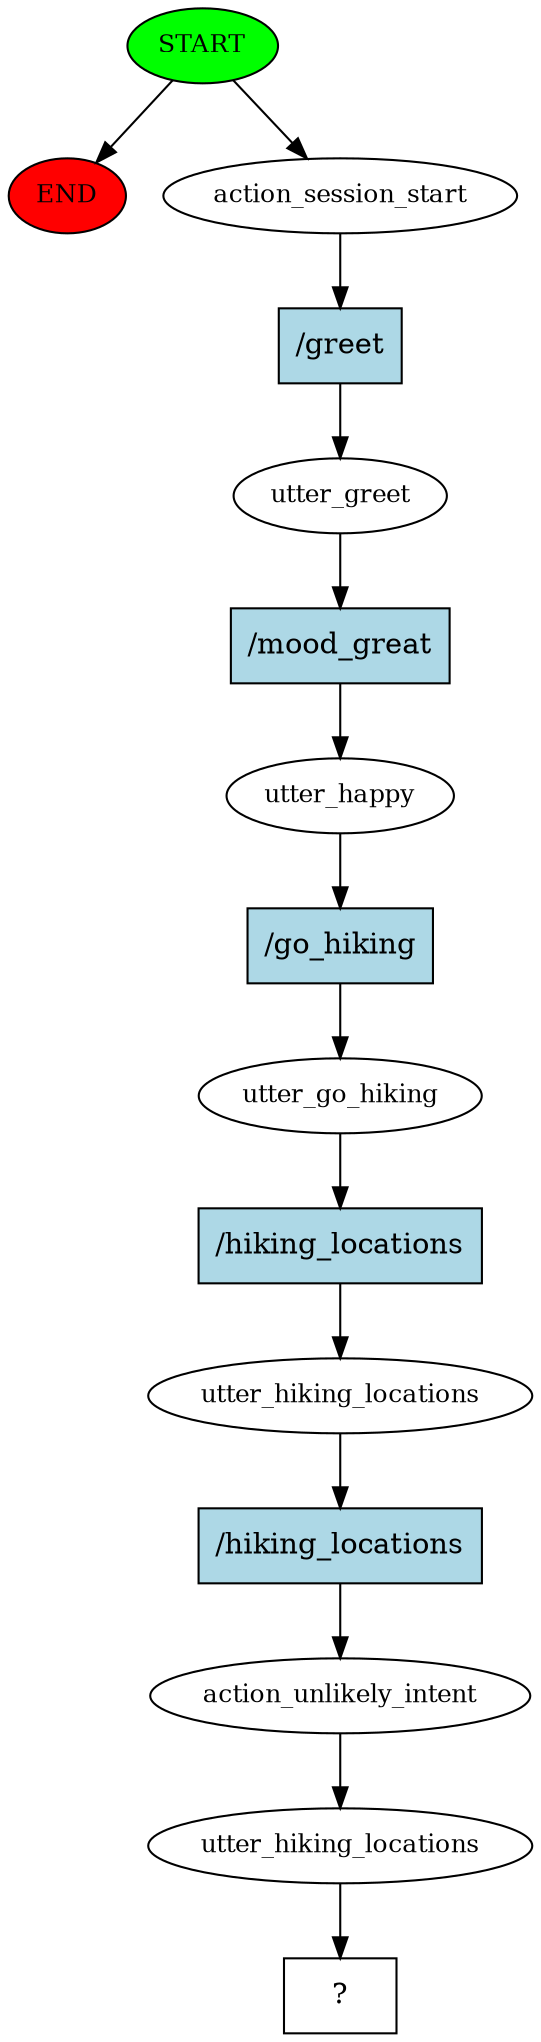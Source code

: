 digraph  {
0 [class="start active", fillcolor=green, fontsize=12, label=START, style=filled];
"-1" [class=end, fillcolor=red, fontsize=12, label=END, style=filled];
1 [class=active, fontsize=12, label=action_session_start];
2 [class=active, fontsize=12, label=utter_greet];
3 [class=active, fontsize=12, label=utter_happy];
4 [class=active, fontsize=12, label=utter_go_hiking];
5 [class=active, fontsize=12, label=utter_hiking_locations];
6 [class=active, fontsize=12, label=action_unlikely_intent];
7 [class=active, fontsize=12, label=utter_hiking_locations];
8 [class="intent dashed active", label="  ?  ", shape=rect];
9 [class="intent active", fillcolor=lightblue, label="/greet", shape=rect, style=filled];
10 [class="intent active", fillcolor=lightblue, label="/mood_great", shape=rect, style=filled];
11 [class="intent active", fillcolor=lightblue, label="/go_hiking", shape=rect, style=filled];
12 [class="intent active", fillcolor=lightblue, label="/hiking_locations", shape=rect, style=filled];
13 [class="intent active", fillcolor=lightblue, label="/hiking_locations", shape=rect, style=filled];
0 -> "-1"  [class="", key=NONE, label=""];
0 -> 1  [class=active, key=NONE, label=""];
1 -> 9  [class=active, key=0];
2 -> 10  [class=active, key=0];
3 -> 11  [class=active, key=0];
4 -> 12  [class=active, key=0];
5 -> 13  [class=active, key=0];
6 -> 7  [class=active, key=NONE, label=""];
7 -> 8  [class=active, key=NONE, label=""];
9 -> 2  [class=active, key=0];
10 -> 3  [class=active, key=0];
11 -> 4  [class=active, key=0];
12 -> 5  [class=active, key=0];
13 -> 6  [class=active, key=0];
}
